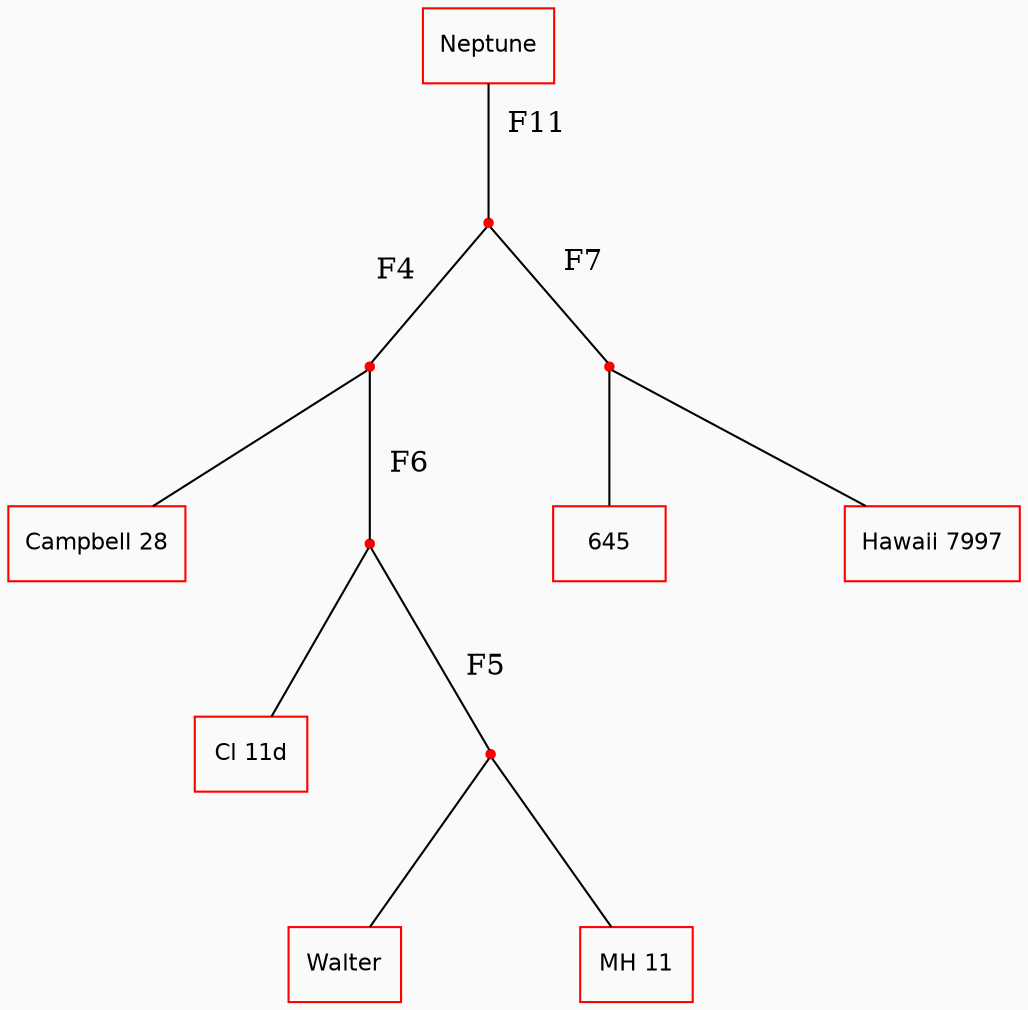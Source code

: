 graph neptune {
	graph [nodesep="1.2", bgcolor="#FAFAFA", ranksep=".9"];
	node [label="\N", shape=box, color=red, fontsize=11, fontname=Helvetica];
	graph [bb="0,0,468,477",
		_draw_="c 9 -#fafafaff C 9 -#fafafaff P 4 0 -1 0 477 469 477 469 -1 ",
		xdotversion="1.2"];
	Neptune [href="#", onmouseover="stm(Text[14],Style[12])", onmouseout="htm()", pos="221,459", width="0.80556", height="0.5", _draw_="c 9 -#ff0000ff p 4 250 477 192 477 192 441 250 441 ", _ldraw_="F 11.000000 9 -Helvetica c 9 -#000000ff T 221 456 0 42 7 -Neptune "];
	645 [href="#", onmouseover="stm(Text[14],Style[12])", onmouseout="htm()", pos="279,220", width="0.75", height="0.5", _draw_="c 9 -#ff0000ff p 4 306 238 252 238 252 202 306 202 ", _ldraw_="F 11.000000 9 -Helvetica c 9 -#000000ff T 279 217 0 19 3 -645 "];
	"Hawaii 7997" [href="#", onmouseover="stm(Text[14],Style[12])", onmouseout="htm()", pos="430,220", width="1.0556", height="0.5", _draw_="c 9 -#ff0000ff p 4 468 238 392 238 392 202 468 202 ", _ldraw_="F 11.000000 9 -Helvetica c 9 -#000000ff T 430 217 0 61 11 -Hawaii 7997 "];
	"Campbell 28" [href="#", onmouseover="stm(Text[14],Style[12])", onmouseout="htm()", pos="38,220", width="1.0556", height="0.5", _draw_="c 9 -#ff0000ff p 4 76 238 0 238 0 202 76 202 ", _ldraw_="F 11.000000 9 -Helvetica c 9 -#000000ff T 38 217 0 61 11 -Campbell 28 "];
	"Cl 11d" [href="#", onmouseover="stm(Text[14],Style[12])", onmouseout="htm()", pos="106,119", width="0.75", height="0.5", _draw_="c 9 -#ff0000ff p 4 133 137 79 137 79 101 133 101 ", _ldraw_="F 11.000000 9 -Helvetica c 9 -#000000ff T 106 116 0 32 6 -Cl 11d "];
	Walter [href="#", onmouseover="stm(Text[14],Style[12])", onmouseout="htm()", pos="151,18", width="0.75", height="0.5", _draw_="c 9 -#ff0000ff p 4 178 36 124 36 124 0 178 0 ", _ldraw_="F 11.000000 9 -Helvetica c 9 -#000000ff T 151 15 0 32 6 -Walter "];
	"MH 11" [href="#", onmouseover="stm(Text[14],Style[12])", onmouseout="htm()", pos="291,18", width="0.75", height="0.5", _draw_="c 9 -#ff0000ff p 4 318 36 264 36 264 0 318 0 ", _ldraw_="F 11.000000 9 -Helvetica c 9 -#000000ff T 291 15 0 33 5 -MH 11 "];
	"Neptune F11 Joint" [shape=point, pos="221,374", width="0.055556", height="0.055556", _draw_="c 9 -#ff0000ff C 9 -#ff0000ff E 221 374 2 2 "];
	"Neptune F4 Joint" [shape=point, pos="164,305", width="0.055556", height="0.055556", _draw_="c 9 -#ff0000ff C 9 -#ff0000ff E 164 305 2 2 "];
	"Neptune F7 Joint" [shape=point, pos="279,305", width="0.055556", height="0.055556", _draw_="c 9 -#ff0000ff C 9 -#ff0000ff E 279 305 2 2 "];
	"Neptune F6 Joint" [shape=point, pos="164,220", width="0.055556", height="0.055556", _draw_="c 9 -#ff0000ff C 9 -#ff0000ff E 164 220 2 2 "];
	"Neptune F5 Joint" [shape=point, pos="221,119", width="0.055556", height="0.055556", _draw_="c 9 -#ff0000ff C 9 -#ff0000ff E 221 119 2 2 "];
	Neptune -- "Neptune F11 Joint" [headlabel=" F11", labeldistance=5, pos="221,440.97 221,419.14 221,384.24 221,375.85", head_lp="242.13,421.17", _draw_="c 9 -#000000ff B 4 221 441 221 419 221 384 221 376 ", _hldraw_="F 14.000000 11 -Times-Roman c 9 -#000000ff T 242 416 0 31 4 - F11 "];
	"Neptune F11 Joint" -- "Neptune F4 Joint" [labeldistance=5, taillabel=" F4", pos="219.81,372.56 212.39,363.58 172.58,315.39 165.18,306.43", tail_lp="174.66,351.08", _draw_="c 9 -#000000ff B 4 220 373 212 364 173 315 165 306 ", _tldraw_="F 14.000000 11 -Times-Roman c 9 -#000000ff T 175 346 0 22 3 - F4 "];
	"Neptune F11 Joint" -- "Neptune F7 Joint" [headlabel=" F7", labeldistance=5, pos="222.21,372.56 229.76,363.58 270.27,315.39 277.8,306.43", head_lp="264.81,354.72", _draw_="c 9 -#000000ff B 4 222 373 230 364 270 315 278 306 ", _hldraw_="F 14.000000 11 -Times-Roman c 9 -#000000ff T 265 350 0 22 3 - F7 "];
	"Neptune F7 Joint" -- 645 [pos="279,302.9 279,294.1 279,259.71 279,238.08", _draw_="c 9 -#000000ff B 4 279 303 279 294 279 260 279 238 "];
	"Neptune F7 Joint" -- "Hawaii 7997" [pos="280.7,304.05 292.04,297.66 357.64,260.73 398.02,238", _draw_="c 9 -#000000ff B 4 281 304 292 298 358 261 398 238 "];
	"Neptune F4 Joint" -- "Neptune F6 Joint" [headlabel=" F6", labeldistance=4, pos="164,302.9 164,291.14 164,233.6 164,222.03", head_lp="180.9,258.28", _draw_="c 9 -#000000ff B 4 164 303 164 291 164 234 164 222 ", _hldraw_="F 14.000000 11 -Times-Roman c 9 -#000000ff T 181 253 0 22 3 - F6 "];
	"Neptune F4 Joint" -- "Campbell 28" [pos="162.22,303.8 151.81,296.78 98.164,260.59 64.866,238.12", _draw_="c 9 -#000000ff B 4 162 304 152 297 98 261 65 238 "];
	"Neptune F6 Joint" -- "Neptune F5 Joint" [headlabel=" F5", labeldistance=4, pos="164.99,218.25 171.91,205.99 212.98,133.22 219.98,120.8", head_lp="216.89,160.68", _draw_="c 9 -#000000ff B 4 165 218 172 206 213 133 220 121 ", _hldraw_="F 14.000000 11 -Times-Roman c 9 -#000000ff T 217 156 0 22 3 - F5 "];
	"Neptune F6 Joint" -- "Cl 11d" [pos="162.99,218.25 157.55,208.76 131.31,163.08 116.41,137.12", _draw_="c 9 -#000000ff B 4 163 218 158 209 131 163 116 137 "];
	"Neptune F5 Joint" -- Walter [pos="219.79,117.25 213.21,107.76 181.55,62.078 163.56,36.122", _draw_="c 9 -#000000ff B 4 220 117 213 108 182 62 164 36 "];
	"Neptune F5 Joint" -- "MH 11" [pos="222.21,117.25 228.79,107.76 260.45,62.078 278.44,36.122", _draw_="c 9 -#000000ff B 4 222 117 229 108 260 62 278 36 "];
}

